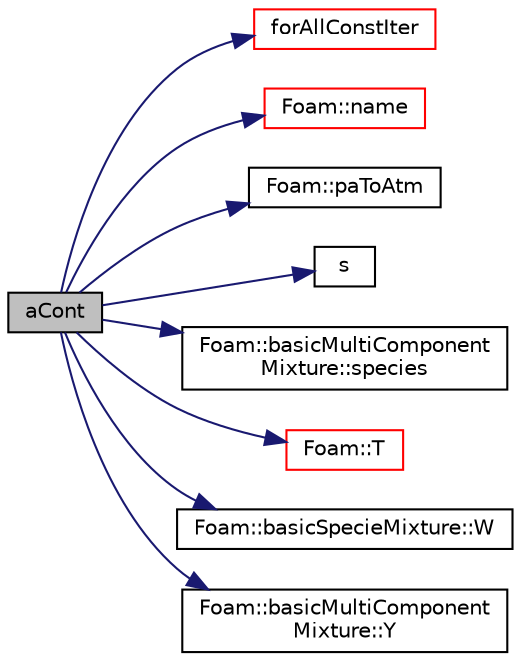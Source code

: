 digraph "aCont"
{
  bgcolor="transparent";
  edge [fontname="Helvetica",fontsize="10",labelfontname="Helvetica",labelfontsize="10"];
  node [fontname="Helvetica",fontsize="10",shape=record];
  rankdir="LR";
  Node1 [label="aCont",height=0.2,width=0.4,color="black", fillcolor="grey75", style="filled", fontcolor="black"];
  Node1 -> Node2 [color="midnightblue",fontsize="10",style="solid",fontname="Helvetica"];
  Node2 [label="forAllConstIter",height=0.2,width=0.4,color="red",URL="$a02960.html#ae21e2836509b0fa7f7cedf6493b11b09"];
  Node1 -> Node3 [color="midnightblue",fontsize="10",style="solid",fontname="Helvetica"];
  Node3 [label="Foam::name",height=0.2,width=0.4,color="red",URL="$a10733.html#adcb0df2bd4953cb6bb390272d8263c3a",tooltip="Return a string representation of a complex. "];
  Node1 -> Node4 [color="midnightblue",fontsize="10",style="solid",fontname="Helvetica"];
  Node4 [label="Foam::paToAtm",height=0.2,width=0.4,color="black",URL="$a10733.html#adb5b2fcc5bcdaf68bd5fff0c89855710",tooltip="Conversion from atm to Pa. "];
  Node1 -> Node5 [color="midnightblue",fontsize="10",style="solid",fontname="Helvetica"];
  Node5 [label="s",height=0.2,width=0.4,color="black",URL="$a04281.html#a6d6b99210a64ad23792eb7a3b0411c42"];
  Node1 -> Node6 [color="midnightblue",fontsize="10",style="solid",fontname="Helvetica"];
  Node6 [label="Foam::basicMultiComponent\lMixture::species",height=0.2,width=0.4,color="black",URL="$a00112.html#ac3684786b3929e4b59bca4087f9f4609",tooltip="Return the table of species. "];
  Node1 -> Node7 [color="midnightblue",fontsize="10",style="solid",fontname="Helvetica"];
  Node7 [label="Foam::T",height=0.2,width=0.4,color="red",URL="$a10733.html#ae57fda0abb14bb0944947c463c6e09d4"];
  Node1 -> Node8 [color="midnightblue",fontsize="10",style="solid",fontname="Helvetica"];
  Node8 [label="Foam::basicSpecieMixture::W",height=0.2,width=0.4,color="black",URL="$a00118.html#ad064cd901ba7e9eaf0877f49761beb30",tooltip="Molecular weight of the given specie [kg/kmol]. "];
  Node1 -> Node9 [color="midnightblue",fontsize="10",style="solid",fontname="Helvetica"];
  Node9 [label="Foam::basicMultiComponent\lMixture::Y",height=0.2,width=0.4,color="black",URL="$a00112.html#a98fc615b86ae04a5a00a36c8fb619a16",tooltip="Return the mass-fraction fields. "];
}
